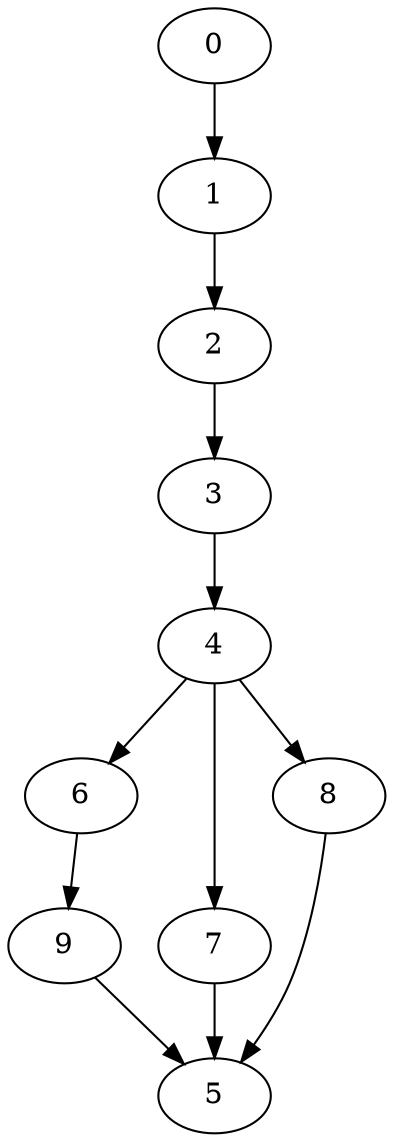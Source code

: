 digraph "SeriesParallel-MaxBf-3_Nodes_10_CCR_1.00_WeightType_Random#1" {
	graph ["Duplicate states"=0,
		GraphType=S_P,
		"Max states in OPEN"=0,
		Modes="120000ms; topo-ordered tasks, ; Pruning: task equivalence, fixed order ready list, ; F-value: ; Optimisation: best schedule length (\
SL) optimisation on equal, ",
		NumberOfTasks=10,
		"Pruned using list schedule length"=10,
		"States removed from OPEN"=0,
		TargetSystem="Homogeneous-2",
		"Time to schedule (ms)"=98,
		"Total idle time"=44,
		"Total schedule length"=63,
		"Total sequential time"=70,
		"Total states created"=20
	];
	0	["Finish time"=3,
		Processor=0,
		"Start time"=0,
		Weight=3];
	1	["Finish time"=12,
		Processor=0,
		"Start time"=3,
		Weight=9];
	0 -> 1	[Weight=8];
	2	["Finish time"=20,
		Processor=0,
		"Start time"=12,
		Weight=8];
	1 -> 2	[Weight=7];
	3	["Finish time"=30,
		Processor=0,
		"Start time"=20,
		Weight=10];
	2 -> 3	[Weight=3];
	4	["Finish time"=39,
		Processor=0,
		"Start time"=30,
		Weight=9];
	3 -> 4	[Weight=10];
	6	["Finish time"=49,
		Processor=0,
		"Start time"=39,
		Weight=10];
	4 -> 6	[Weight=6];
	7	["Finish time"=46,
		Processor=1,
		"Start time"=41,
		Weight=5];
	4 -> 7	[Weight=2];
	8	["Finish time"=50,
		Processor=1,
		"Start time"=46,
		Weight=4];
	4 -> 8	[Weight=7];
	9	["Finish time"=51,
		Processor=0,
		"Start time"=49,
		Weight=2];
	6 -> 9	[Weight=9];
	5	["Finish time"=63,
		Processor=1,
		"Start time"=53,
		Weight=10];
	7 -> 5	[Weight=9];
	8 -> 5	[Weight=7];
	9 -> 5	[Weight=2];
}

